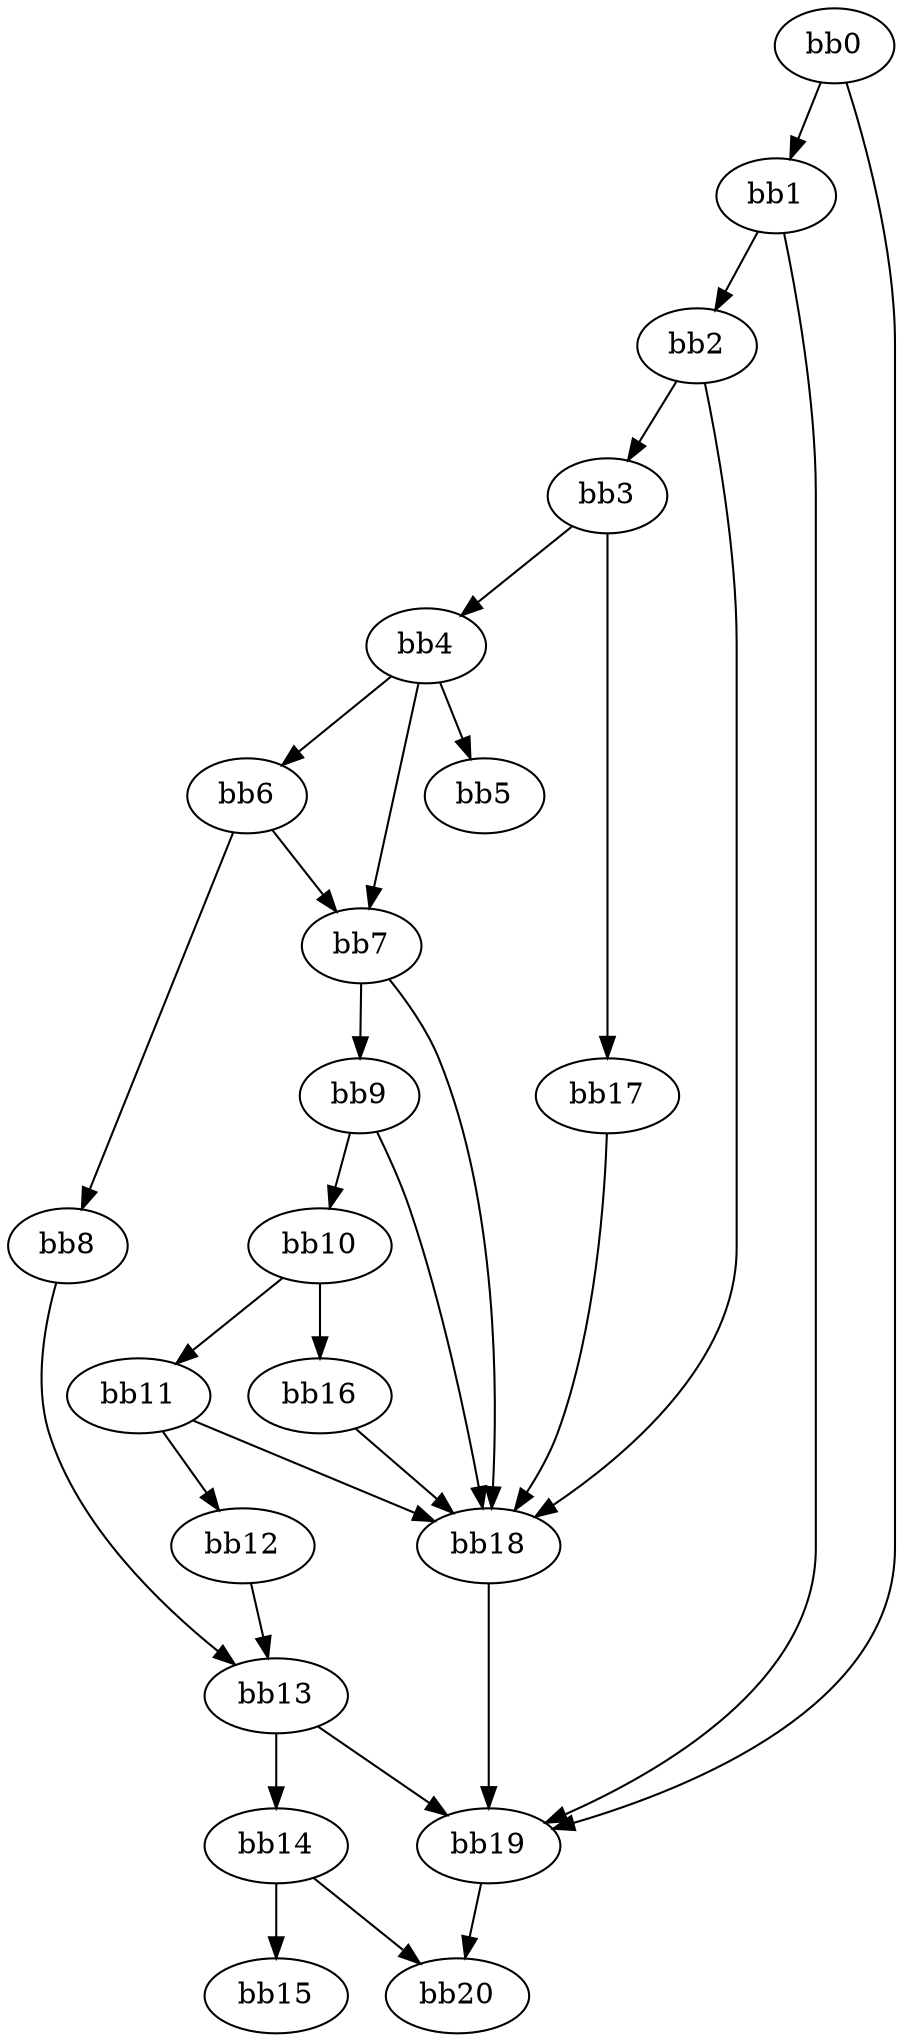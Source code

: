 digraph {
    0 [ label = "bb0\l" ]
    1 [ label = "bb1\l" ]
    2 [ label = "bb2\l" ]
    3 [ label = "bb3\l" ]
    4 [ label = "bb4\l" ]
    5 [ label = "bb5\l" ]
    6 [ label = "bb6\l" ]
    7 [ label = "bb7\l" ]
    8 [ label = "bb8\l" ]
    9 [ label = "bb9\l" ]
    10 [ label = "bb10\l" ]
    11 [ label = "bb11\l" ]
    12 [ label = "bb12\l" ]
    13 [ label = "bb13\l" ]
    14 [ label = "bb14\l" ]
    15 [ label = "bb15\l" ]
    16 [ label = "bb16\l" ]
    17 [ label = "bb17\l" ]
    18 [ label = "bb18\l" ]
    19 [ label = "bb19\l" ]
    20 [ label = "bb20\l" ]
    0 -> 1 [ ]
    0 -> 19 [ ]
    1 -> 2 [ ]
    1 -> 19 [ ]
    2 -> 3 [ ]
    2 -> 18 [ ]
    3 -> 4 [ ]
    3 -> 17 [ ]
    4 -> 5 [ ]
    4 -> 6 [ ]
    4 -> 7 [ ]
    6 -> 7 [ ]
    6 -> 8 [ ]
    7 -> 9 [ ]
    7 -> 18 [ ]
    8 -> 13 [ ]
    9 -> 10 [ ]
    9 -> 18 [ ]
    10 -> 11 [ ]
    10 -> 16 [ ]
    11 -> 12 [ ]
    11 -> 18 [ ]
    12 -> 13 [ ]
    13 -> 14 [ ]
    13 -> 19 [ ]
    14 -> 15 [ ]
    14 -> 20 [ ]
    16 -> 18 [ ]
    17 -> 18 [ ]
    18 -> 19 [ ]
    19 -> 20 [ ]
}

